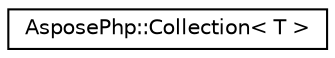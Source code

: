 digraph "Graphical Class Hierarchy"
{
 // LATEX_PDF_SIZE
  edge [fontname="Helvetica",fontsize="10",labelfontname="Helvetica",labelfontsize="10"];
  node [fontname="Helvetica",fontsize="10",shape=record];
  rankdir="LR";
  Node0 [label="AsposePhp::Collection\< T \>",height=0.2,width=0.4,color="black", fillcolor="white", style="filled",URL="$class_aspose_php_1_1_collection.html",tooltip=" "];
}
